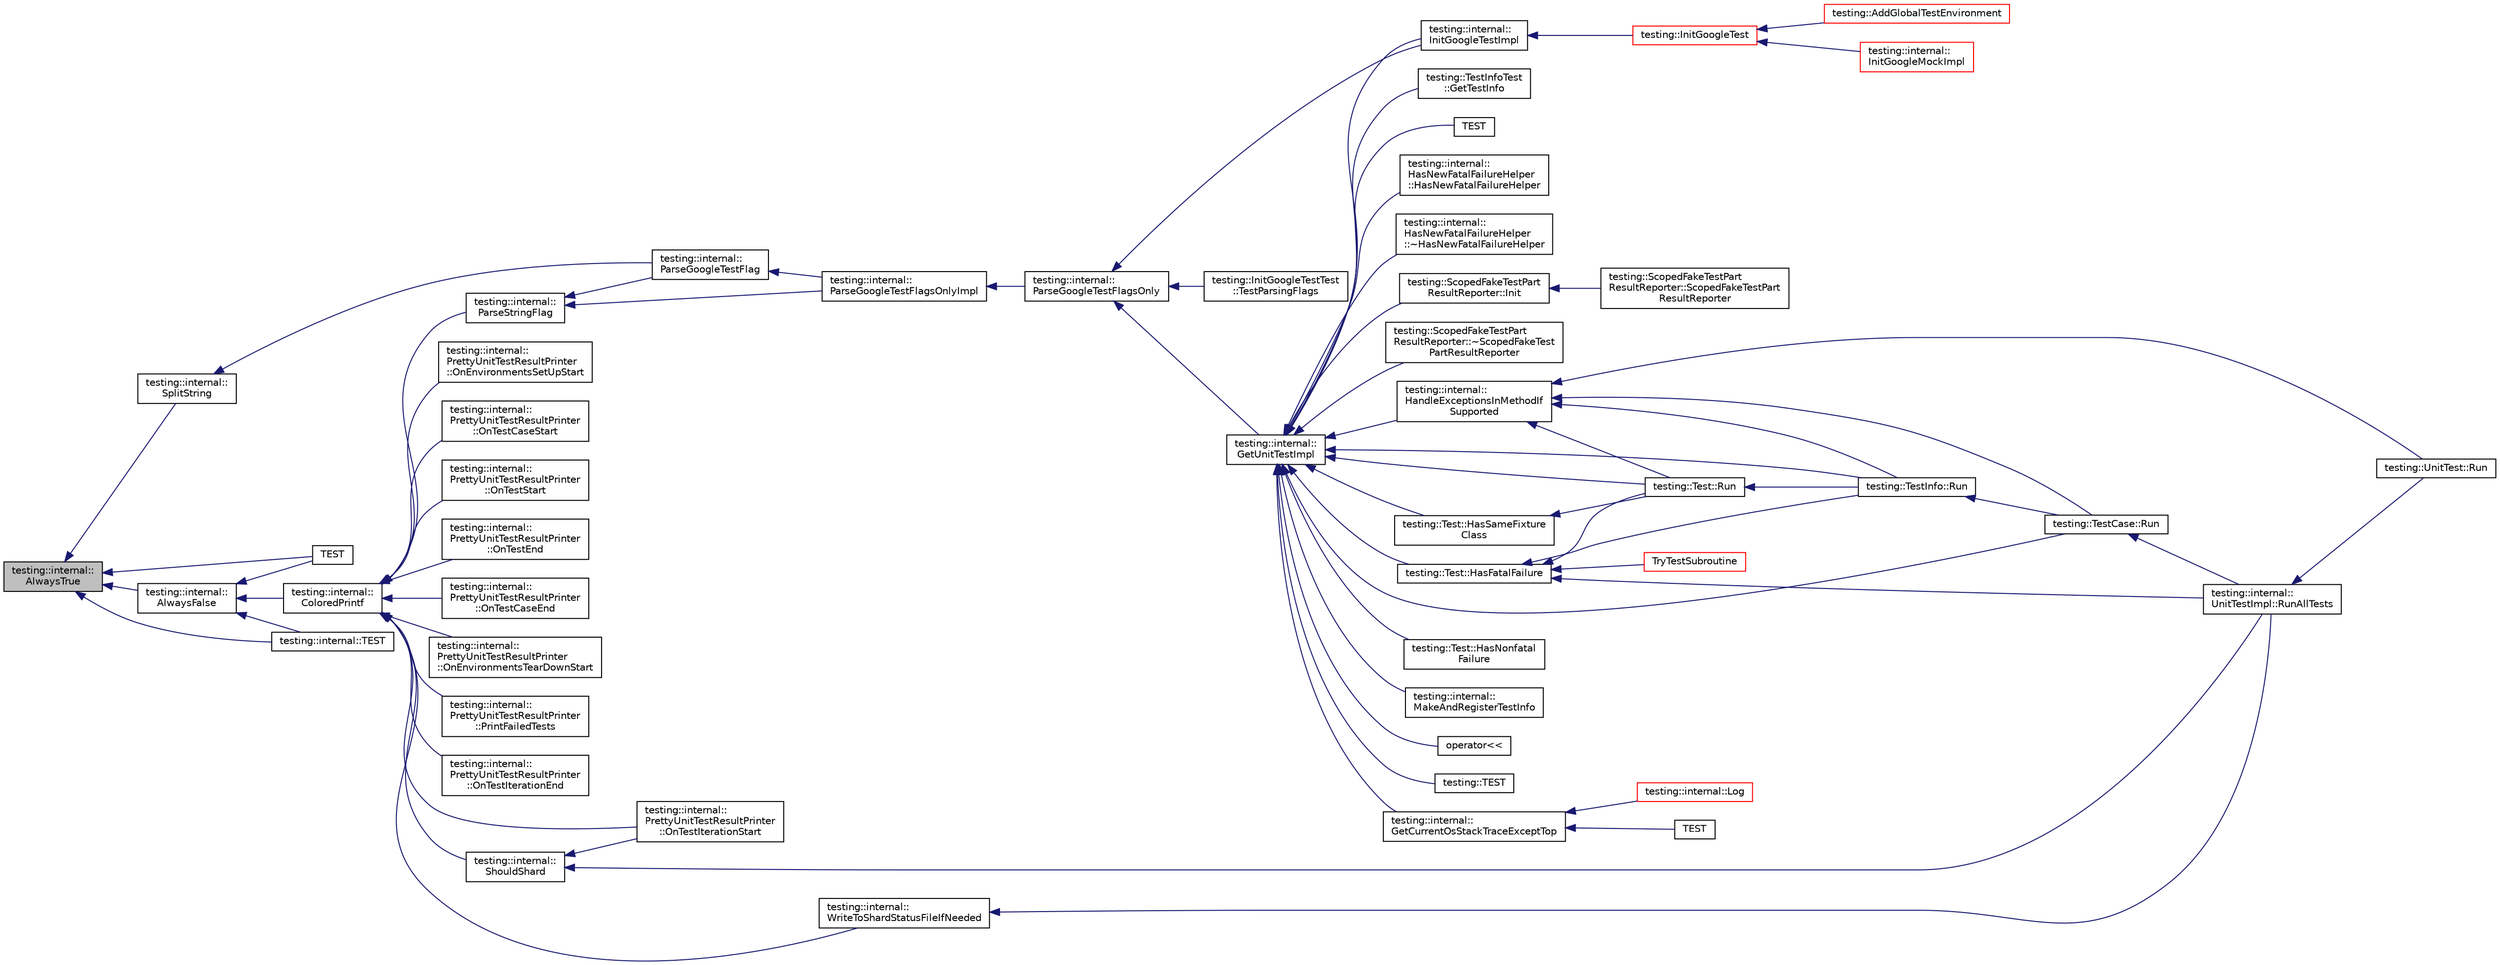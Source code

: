 digraph "testing::internal::AlwaysTrue"
{
  edge [fontname="Helvetica",fontsize="10",labelfontname="Helvetica",labelfontsize="10"];
  node [fontname="Helvetica",fontsize="10",shape=record];
  rankdir="LR";
  Node67 [label="testing::internal::\lAlwaysTrue",height=0.2,width=0.4,color="black", fillcolor="grey75", style="filled", fontcolor="black"];
  Node67 -> Node68 [dir="back",color="midnightblue",fontsize="10",style="solid",fontname="Helvetica"];
  Node68 [label="testing::internal::\lAlwaysFalse",height=0.2,width=0.4,color="black", fillcolor="white", style="filled",URL="$d0/da7/namespacetesting_1_1internal.html#a4b24c851ab13569b1b15b3d259b60d2e"];
  Node68 -> Node69 [dir="back",color="midnightblue",fontsize="10",style="solid",fontname="Helvetica"];
  Node69 [label="testing::internal::\lColoredPrintf",height=0.2,width=0.4,color="black", fillcolor="white", style="filled",URL="$d0/da7/namespacetesting_1_1internal.html#adef3055706176001364e54eb73a87e31"];
  Node69 -> Node70 [dir="back",color="midnightblue",fontsize="10",style="solid",fontname="Helvetica"];
  Node70 [label="testing::internal::\lPrettyUnitTestResultPrinter\l::OnTestIterationStart",height=0.2,width=0.4,color="black", fillcolor="white", style="filled",URL="$d7/d8b/classtesting_1_1internal_1_1_pretty_unit_test_result_printer.html#abdba10a8c97e272ab4cee97cb652c957"];
  Node69 -> Node71 [dir="back",color="midnightblue",fontsize="10",style="solid",fontname="Helvetica"];
  Node71 [label="testing::internal::\lPrettyUnitTestResultPrinter\l::OnEnvironmentsSetUpStart",height=0.2,width=0.4,color="black", fillcolor="white", style="filled",URL="$d7/d8b/classtesting_1_1internal_1_1_pretty_unit_test_result_printer.html#a846a5e82b421e04fcdd2b1b2b64b162f"];
  Node69 -> Node72 [dir="back",color="midnightblue",fontsize="10",style="solid",fontname="Helvetica"];
  Node72 [label="testing::internal::\lPrettyUnitTestResultPrinter\l::OnTestCaseStart",height=0.2,width=0.4,color="black", fillcolor="white", style="filled",URL="$d7/d8b/classtesting_1_1internal_1_1_pretty_unit_test_result_printer.html#adcb68c729565d4bcdf8418a52902c3de"];
  Node69 -> Node73 [dir="back",color="midnightblue",fontsize="10",style="solid",fontname="Helvetica"];
  Node73 [label="testing::internal::\lPrettyUnitTestResultPrinter\l::OnTestStart",height=0.2,width=0.4,color="black", fillcolor="white", style="filled",URL="$d7/d8b/classtesting_1_1internal_1_1_pretty_unit_test_result_printer.html#a5078ee71cfa97e37ae7a9366149195c5"];
  Node69 -> Node74 [dir="back",color="midnightblue",fontsize="10",style="solid",fontname="Helvetica"];
  Node74 [label="testing::internal::\lPrettyUnitTestResultPrinter\l::OnTestEnd",height=0.2,width=0.4,color="black", fillcolor="white", style="filled",URL="$d7/d8b/classtesting_1_1internal_1_1_pretty_unit_test_result_printer.html#a06749ff2b32a16c127374ecd015f13e0"];
  Node69 -> Node75 [dir="back",color="midnightblue",fontsize="10",style="solid",fontname="Helvetica"];
  Node75 [label="testing::internal::\lPrettyUnitTestResultPrinter\l::OnTestCaseEnd",height=0.2,width=0.4,color="black", fillcolor="white", style="filled",URL="$d7/d8b/classtesting_1_1internal_1_1_pretty_unit_test_result_printer.html#a7a62fe58fa6f6aace813eb62b31e5a51"];
  Node69 -> Node76 [dir="back",color="midnightblue",fontsize="10",style="solid",fontname="Helvetica"];
  Node76 [label="testing::internal::\lPrettyUnitTestResultPrinter\l::OnEnvironmentsTearDownStart",height=0.2,width=0.4,color="black", fillcolor="white", style="filled",URL="$d7/d8b/classtesting_1_1internal_1_1_pretty_unit_test_result_printer.html#afea9dc849c92fdbc1d8505f4c74ffc1a"];
  Node69 -> Node77 [dir="back",color="midnightblue",fontsize="10",style="solid",fontname="Helvetica"];
  Node77 [label="testing::internal::\lPrettyUnitTestResultPrinter\l::PrintFailedTests",height=0.2,width=0.4,color="black", fillcolor="white", style="filled",URL="$d7/d8b/classtesting_1_1internal_1_1_pretty_unit_test_result_printer.html#aca5a9dc08998948e293b307d931b3f86"];
  Node69 -> Node78 [dir="back",color="midnightblue",fontsize="10",style="solid",fontname="Helvetica"];
  Node78 [label="testing::internal::\lPrettyUnitTestResultPrinter\l::OnTestIterationEnd",height=0.2,width=0.4,color="black", fillcolor="white", style="filled",URL="$d7/d8b/classtesting_1_1internal_1_1_pretty_unit_test_result_printer.html#ac29b30216023baddda04ef5889f484ff"];
  Node69 -> Node79 [dir="back",color="midnightblue",fontsize="10",style="solid",fontname="Helvetica"];
  Node79 [label="testing::internal::\lWriteToShardStatusFileIfNeeded",height=0.2,width=0.4,color="black", fillcolor="white", style="filled",URL="$d0/da7/namespacetesting_1_1internal.html#a19b35b39782d41e6ef76e1910a3a502e"];
  Node79 -> Node80 [dir="back",color="midnightblue",fontsize="10",style="solid",fontname="Helvetica"];
  Node80 [label="testing::internal::\lUnitTestImpl::RunAllTests",height=0.2,width=0.4,color="black", fillcolor="white", style="filled",URL="$d7/dda/classtesting_1_1internal_1_1_unit_test_impl.html#a1fb6be9971f4768c4136a05aa9e7e375"];
  Node80 -> Node81 [dir="back",color="midnightblue",fontsize="10",style="solid",fontname="Helvetica"];
  Node81 [label="testing::UnitTest::Run",height=0.2,width=0.4,color="black", fillcolor="white", style="filled",URL="$d7/d47/classtesting_1_1_unit_test.html#a2febc800536b44500565f4c423f359d3"];
  Node69 -> Node82 [dir="back",color="midnightblue",fontsize="10",style="solid",fontname="Helvetica"];
  Node82 [label="testing::internal::\lShouldShard",height=0.2,width=0.4,color="black", fillcolor="white", style="filled",URL="$d0/da7/namespacetesting_1_1internal.html#a0fe41657b1d1ab7ec4e37ec07403ee6c"];
  Node82 -> Node70 [dir="back",color="midnightblue",fontsize="10",style="solid",fontname="Helvetica"];
  Node82 -> Node80 [dir="back",color="midnightblue",fontsize="10",style="solid",fontname="Helvetica"];
  Node69 -> Node83 [dir="back",color="midnightblue",fontsize="10",style="solid",fontname="Helvetica"];
  Node83 [label="testing::internal::\lParseStringFlag",height=0.2,width=0.4,color="black", fillcolor="white", style="filled",URL="$d0/da7/namespacetesting_1_1internal.html#aa4ce312efaaf7a97aac2303173afe021"];
  Node83 -> Node84 [dir="back",color="midnightblue",fontsize="10",style="solid",fontname="Helvetica"];
  Node84 [label="testing::internal::\lParseGoogleTestFlag",height=0.2,width=0.4,color="black", fillcolor="white", style="filled",URL="$d0/da7/namespacetesting_1_1internal.html#afccff08aa2b1ede0dd32c1364a5dee42"];
  Node84 -> Node85 [dir="back",color="midnightblue",fontsize="10",style="solid",fontname="Helvetica"];
  Node85 [label="testing::internal::\lParseGoogleTestFlagsOnlyImpl",height=0.2,width=0.4,color="black", fillcolor="white", style="filled",URL="$d0/da7/namespacetesting_1_1internal.html#ae4c46ce8c3d016848fff52cc5133f2ac"];
  Node85 -> Node86 [dir="back",color="midnightblue",fontsize="10",style="solid",fontname="Helvetica"];
  Node86 [label="testing::internal::\lParseGoogleTestFlagsOnly",height=0.2,width=0.4,color="black", fillcolor="white", style="filled",URL="$d0/da7/namespacetesting_1_1internal.html#a472880afbcc592a41e3d623e2dec8412"];
  Node86 -> Node87 [dir="back",color="midnightblue",fontsize="10",style="solid",fontname="Helvetica"];
  Node87 [label="testing::internal::\lGetUnitTestImpl",height=0.2,width=0.4,color="black", fillcolor="white", style="filled",URL="$d0/da7/namespacetesting_1_1internal.html#a9bd0caf5d16512de38b39599c13ee634"];
  Node87 -> Node88 [dir="back",color="midnightblue",fontsize="10",style="solid",fontname="Helvetica"];
  Node88 [label="testing::internal::\lHasNewFatalFailureHelper\l::HasNewFatalFailureHelper",height=0.2,width=0.4,color="black", fillcolor="white", style="filled",URL="$d7/d43/classtesting_1_1internal_1_1_has_new_fatal_failure_helper.html#a59190a7188db558c00b4c6bf9251859a"];
  Node87 -> Node89 [dir="back",color="midnightblue",fontsize="10",style="solid",fontname="Helvetica"];
  Node89 [label="testing::internal::\lHasNewFatalFailureHelper\l::~HasNewFatalFailureHelper",height=0.2,width=0.4,color="black", fillcolor="white", style="filled",URL="$d7/d43/classtesting_1_1internal_1_1_has_new_fatal_failure_helper.html#a913b1bc7c372868c9b2dbb009044ee97"];
  Node87 -> Node90 [dir="back",color="midnightblue",fontsize="10",style="solid",fontname="Helvetica"];
  Node90 [label="testing::ScopedFakeTestPart\lResultReporter::Init",height=0.2,width=0.4,color="black", fillcolor="white", style="filled",URL="$d2/db7/classtesting_1_1_scoped_fake_test_part_result_reporter.html#a28d280a3f5d172d63b94f70b8e7660d7"];
  Node90 -> Node91 [dir="back",color="midnightblue",fontsize="10",style="solid",fontname="Helvetica"];
  Node91 [label="testing::ScopedFakeTestPart\lResultReporter::ScopedFakeTestPart\lResultReporter",height=0.2,width=0.4,color="black", fillcolor="white", style="filled",URL="$d2/db7/classtesting_1_1_scoped_fake_test_part_result_reporter.html#aa0100ecf4799fb51d45167be6a5de1d5"];
  Node87 -> Node92 [dir="back",color="midnightblue",fontsize="10",style="solid",fontname="Helvetica"];
  Node92 [label="testing::ScopedFakeTestPart\lResultReporter::~ScopedFakeTest\lPartResultReporter",height=0.2,width=0.4,color="black", fillcolor="white", style="filled",URL="$d2/db7/classtesting_1_1_scoped_fake_test_part_result_reporter.html#a4817d59ca70228ebd5d5c3c4e8dd729d"];
  Node87 -> Node93 [dir="back",color="midnightblue",fontsize="10",style="solid",fontname="Helvetica"];
  Node93 [label="testing::Test::HasSameFixture\lClass",height=0.2,width=0.4,color="black", fillcolor="white", style="filled",URL="$df/d69/classtesting_1_1_test.html#ab76536a462529a457429061e209a8ee7"];
  Node93 -> Node94 [dir="back",color="midnightblue",fontsize="10",style="solid",fontname="Helvetica"];
  Node94 [label="testing::Test::Run",height=0.2,width=0.4,color="black", fillcolor="white", style="filled",URL="$df/d69/classtesting_1_1_test.html#ab70d07cb03d17ccb1aedc2be66eaccff"];
  Node94 -> Node95 [dir="back",color="midnightblue",fontsize="10",style="solid",fontname="Helvetica"];
  Node95 [label="testing::TestInfo::Run",height=0.2,width=0.4,color="black", fillcolor="white", style="filled",URL="$d1/d79/classtesting_1_1_test_info.html#ade784915e9be3a01e3a6ef509b77d6c9"];
  Node95 -> Node96 [dir="back",color="midnightblue",fontsize="10",style="solid",fontname="Helvetica"];
  Node96 [label="testing::TestCase::Run",height=0.2,width=0.4,color="black", fillcolor="white", style="filled",URL="$d0/dfa/classtesting_1_1_test_case.html#a6f5b3724cd5a8e446cd48a6150d08cde"];
  Node96 -> Node80 [dir="back",color="midnightblue",fontsize="10",style="solid",fontname="Helvetica"];
  Node87 -> Node97 [dir="back",color="midnightblue",fontsize="10",style="solid",fontname="Helvetica"];
  Node97 [label="testing::internal::\lHandleExceptionsInMethodIf\lSupported",height=0.2,width=0.4,color="black", fillcolor="white", style="filled",URL="$d0/da7/namespacetesting_1_1internal.html#addb2ed165b92b74e25fe9ebe9e46b9f9"];
  Node97 -> Node94 [dir="back",color="midnightblue",fontsize="10",style="solid",fontname="Helvetica"];
  Node97 -> Node95 [dir="back",color="midnightblue",fontsize="10",style="solid",fontname="Helvetica"];
  Node97 -> Node96 [dir="back",color="midnightblue",fontsize="10",style="solid",fontname="Helvetica"];
  Node97 -> Node81 [dir="back",color="midnightblue",fontsize="10",style="solid",fontname="Helvetica"];
  Node87 -> Node94 [dir="back",color="midnightblue",fontsize="10",style="solid",fontname="Helvetica"];
  Node87 -> Node98 [dir="back",color="midnightblue",fontsize="10",style="solid",fontname="Helvetica"];
  Node98 [label="testing::Test::HasFatalFailure",height=0.2,width=0.4,color="black", fillcolor="white", style="filled",URL="$df/d69/classtesting_1_1_test.html#a5e83604628ef542af888d631566ff60c"];
  Node98 -> Node94 [dir="back",color="midnightblue",fontsize="10",style="solid",fontname="Helvetica"];
  Node98 -> Node95 [dir="back",color="midnightblue",fontsize="10",style="solid",fontname="Helvetica"];
  Node98 -> Node80 [dir="back",color="midnightblue",fontsize="10",style="solid",fontname="Helvetica"];
  Node98 -> Node99 [dir="back",color="midnightblue",fontsize="10",style="solid",fontname="Helvetica"];
  Node99 [label="TryTestSubroutine",height=0.2,width=0.4,color="red", fillcolor="white", style="filled",URL="$de/db0/gtest__output__test___8cc.html#a14e796981ca8d3c71dbd2b839c1ce784"];
  Node87 -> Node101 [dir="back",color="midnightblue",fontsize="10",style="solid",fontname="Helvetica"];
  Node101 [label="testing::Test::HasNonfatal\lFailure",height=0.2,width=0.4,color="black", fillcolor="white", style="filled",URL="$df/d69/classtesting_1_1_test.html#a8c00e8cc6fe10616b480bd54d2a426cb"];
  Node87 -> Node102 [dir="back",color="midnightblue",fontsize="10",style="solid",fontname="Helvetica"];
  Node102 [label="testing::internal::\lMakeAndRegisterTestInfo",height=0.2,width=0.4,color="black", fillcolor="white", style="filled",URL="$d0/da7/namespacetesting_1_1internal.html#a7f2e4e46c969fcae9d801d93a3e932fd"];
  Node87 -> Node95 [dir="back",color="midnightblue",fontsize="10",style="solid",fontname="Helvetica"];
  Node87 -> Node96 [dir="back",color="midnightblue",fontsize="10",style="solid",fontname="Helvetica"];
  Node87 -> Node103 [dir="back",color="midnightblue",fontsize="10",style="solid",fontname="Helvetica"];
  Node103 [label="testing::internal::\lGetCurrentOsStackTraceExceptTop",height=0.2,width=0.4,color="black", fillcolor="white", style="filled",URL="$d0/da7/namespacetesting_1_1internal.html#aeb475922b8cd1e6c60ac052bbc396e62"];
  Node103 -> Node104 [dir="back",color="midnightblue",fontsize="10",style="solid",fontname="Helvetica"];
  Node104 [label="testing::internal::Log",height=0.2,width=0.4,color="red", fillcolor="white", style="filled",URL="$d0/da7/namespacetesting_1_1internal.html#a8a57ce0412334a3f487bbaa8321febbe"];
  Node103 -> Node112 [dir="back",color="midnightblue",fontsize="10",style="solid",fontname="Helvetica"];
  Node112 [label="TEST",height=0.2,width=0.4,color="black", fillcolor="white", style="filled",URL="$df/d01/gtest__unittest_8cc.html#a386c193fa342a6cb3a88ffe4751a264b"];
  Node87 -> Node113 [dir="back",color="midnightblue",fontsize="10",style="solid",fontname="Helvetica"];
  Node113 [label="testing::internal::\lInitGoogleTestImpl",height=0.2,width=0.4,color="black", fillcolor="white", style="filled",URL="$d0/da7/namespacetesting_1_1internal.html#ac3c6fa93391768aa91c6238b31aaeeb5"];
  Node113 -> Node114 [dir="back",color="midnightblue",fontsize="10",style="solid",fontname="Helvetica"];
  Node114 [label="testing::InitGoogleTest",height=0.2,width=0.4,color="red", fillcolor="white", style="filled",URL="$d0/d75/namespacetesting.html#afd726ae08c9bd16dc52f78c822d9946b"];
  Node114 -> Node115 [dir="back",color="midnightblue",fontsize="10",style="solid",fontname="Helvetica"];
  Node115 [label="testing::internal::\lInitGoogleMockImpl",height=0.2,width=0.4,color="red", fillcolor="white", style="filled",URL="$d0/da7/namespacetesting_1_1internal.html#a3823844199df88af9493026031cf7744"];
  Node114 -> Node120 [dir="back",color="midnightblue",fontsize="10",style="solid",fontname="Helvetica"];
  Node120 [label="testing::AddGlobalTestEnvironment",height=0.2,width=0.4,color="red", fillcolor="white", style="filled",URL="$d0/d75/namespacetesting.html#a460d7b998622e332392c1e00be3a60d5"];
  Node87 -> Node123 [dir="back",color="midnightblue",fontsize="10",style="solid",fontname="Helvetica"];
  Node123 [label="operator\<\<",height=0.2,width=0.4,color="black", fillcolor="white", style="filled",URL="$df/d01/gtest__unittest_8cc.html#a5f23eac320bc1c1dcd3cec464e31b5c6"];
  Node87 -> Node124 [dir="back",color="midnightblue",fontsize="10",style="solid",fontname="Helvetica"];
  Node124 [label="testing::TEST",height=0.2,width=0.4,color="black", fillcolor="white", style="filled",URL="$d0/d75/namespacetesting.html#ae0cbea692840c88ab0b03285eb69ac97"];
  Node87 -> Node125 [dir="back",color="midnightblue",fontsize="10",style="solid",fontname="Helvetica"];
  Node125 [label="testing::TestInfoTest\l::GetTestInfo",height=0.2,width=0.4,color="black", fillcolor="white", style="filled",URL="$d8/dd2/classtesting_1_1_test_info_test.html#a4140c1302bf53c7f1375a23923624f04"];
  Node87 -> Node126 [dir="back",color="midnightblue",fontsize="10",style="solid",fontname="Helvetica"];
  Node126 [label="TEST",height=0.2,width=0.4,color="black", fillcolor="white", style="filled",URL="$df/d01/gtest__unittest_8cc.html#a3e3bfce9c199215053e43d9d1a248af8"];
  Node86 -> Node113 [dir="back",color="midnightblue",fontsize="10",style="solid",fontname="Helvetica"];
  Node86 -> Node127 [dir="back",color="midnightblue",fontsize="10",style="solid",fontname="Helvetica"];
  Node127 [label="testing::InitGoogleTestTest\l::TestParsingFlags",height=0.2,width=0.4,color="black", fillcolor="white", style="filled",URL="$d4/d81/classtesting_1_1_init_google_test_test.html#add290338cf429308d0ab275ae4c46e69"];
  Node83 -> Node85 [dir="back",color="midnightblue",fontsize="10",style="solid",fontname="Helvetica"];
  Node68 -> Node128 [dir="back",color="midnightblue",fontsize="10",style="solid",fontname="Helvetica"];
  Node128 [label="TEST",height=0.2,width=0.4,color="black", fillcolor="white", style="filled",URL="$d8/d88/gtest-death-test__test_8cc.html#aacb04a80e0263de84b203b95cc421437"];
  Node68 -> Node129 [dir="back",color="midnightblue",fontsize="10",style="solid",fontname="Helvetica"];
  Node129 [label="testing::internal::TEST",height=0.2,width=0.4,color="black", fillcolor="white", style="filled",URL="$d0/da7/namespacetesting_1_1internal.html#a26d00130a017a66d0d60dc5a02a13d25"];
  Node67 -> Node130 [dir="back",color="midnightblue",fontsize="10",style="solid",fontname="Helvetica"];
  Node130 [label="testing::internal::\lSplitString",height=0.2,width=0.4,color="black", fillcolor="white", style="filled",URL="$d0/da7/namespacetesting_1_1internal.html#a8eb8eddf760375a490e007b20777ec56"];
  Node130 -> Node84 [dir="back",color="midnightblue",fontsize="10",style="solid",fontname="Helvetica"];
  Node67 -> Node128 [dir="back",color="midnightblue",fontsize="10",style="solid",fontname="Helvetica"];
  Node67 -> Node129 [dir="back",color="midnightblue",fontsize="10",style="solid",fontname="Helvetica"];
}
